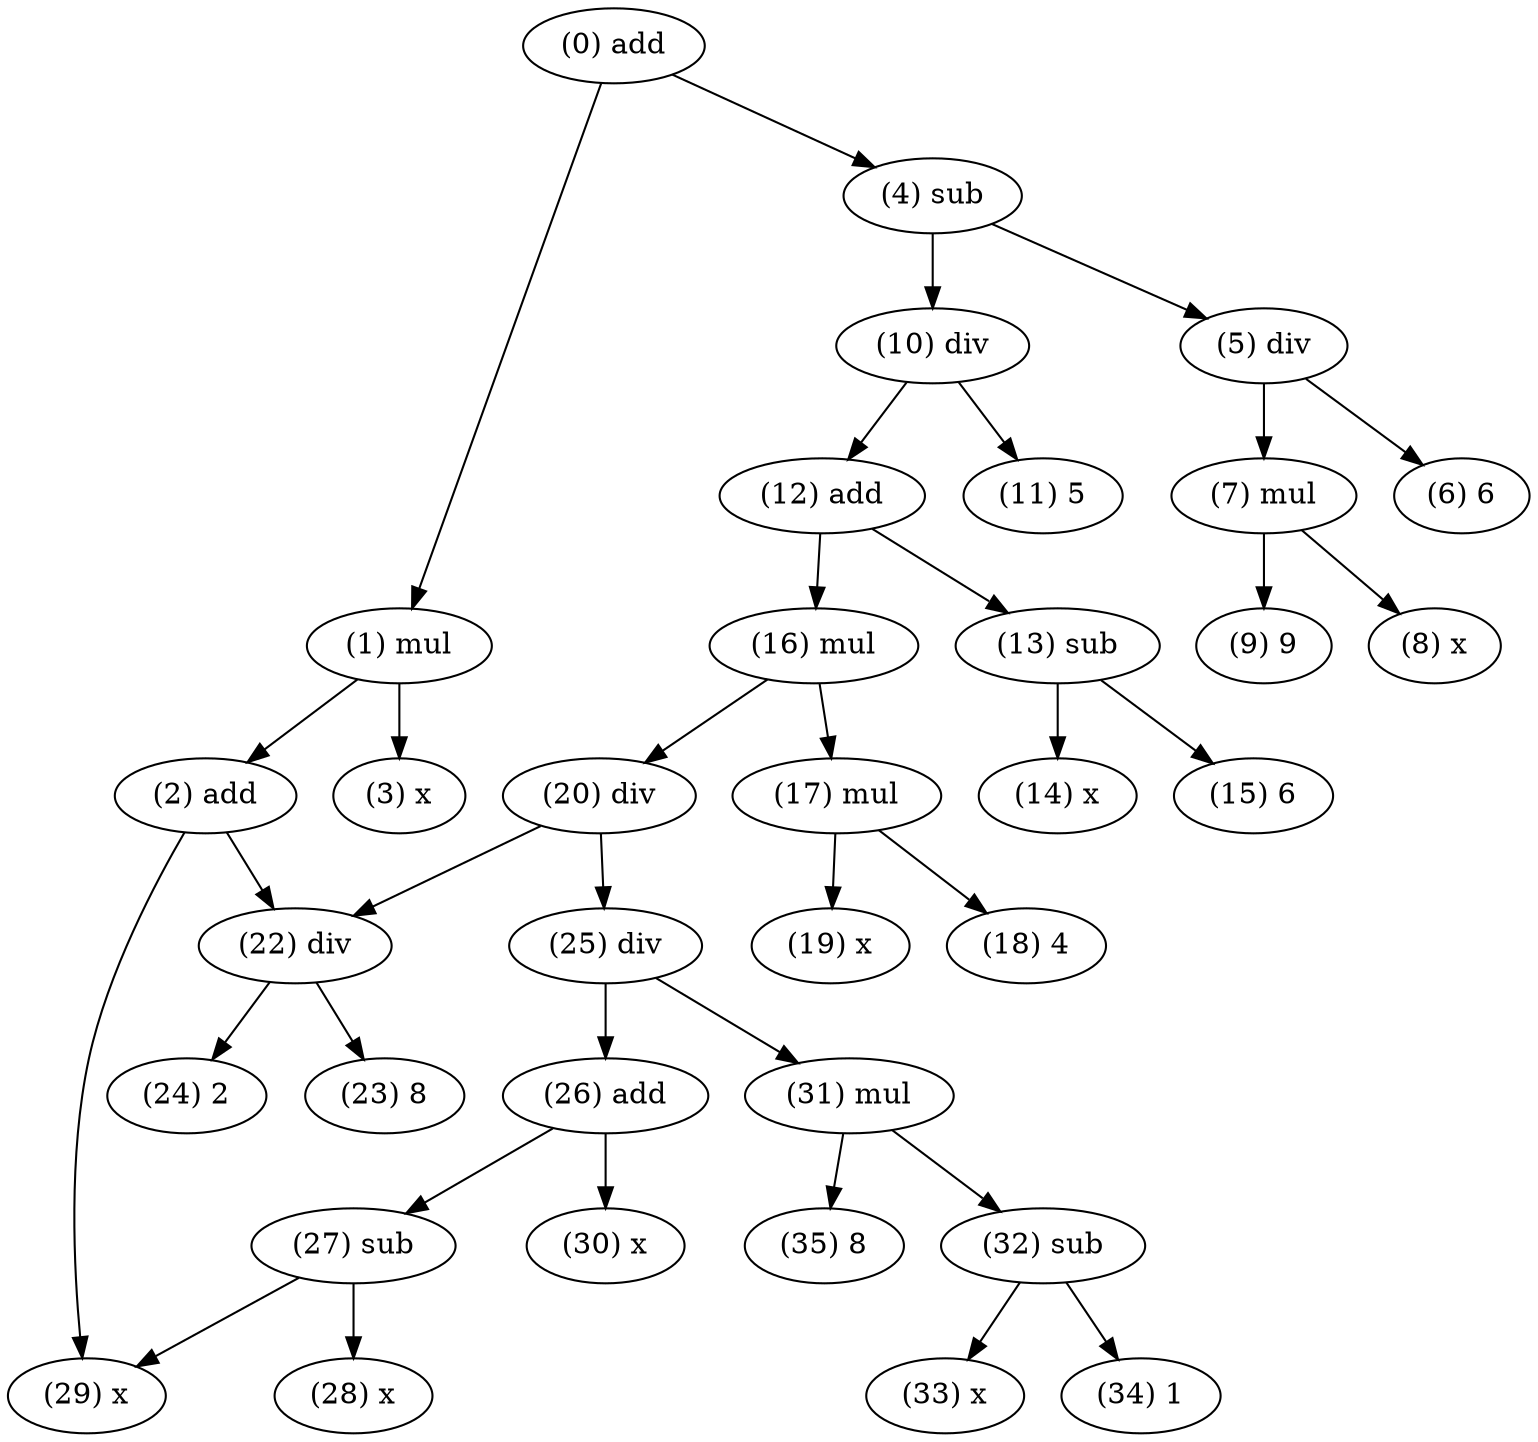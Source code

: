 digraph {
	"(0) add"
	"(0) add" -> "(1) mul"
	"(0) add" -> "(4) sub"
	"(1) mul"
	"(1) mul" -> "(2) add"
	"(1) mul" -> "(3) x"
	"(3) x"
	"(4) sub"
	"(4) sub" -> "(5) div"
	"(4) sub" -> "(10) div"
	"(5) div"
	"(5) div" -> "(6) 6"
	"(5) div" -> "(7) mul"
	"(6) 6"
	"(7) mul"
	"(7) mul" -> "(8) x"
	"(7) mul" -> "(9) 9"
	"(8) x"
	"(9) 9"
	"(10) div"
	"(10) div" -> "(11) 5"
	"(10) div" -> "(12) add"
	"(11) 5"
	"(12) add"
	"(12) add" -> "(13) sub"
	"(12) add" -> "(16) mul"
	"(13) sub"
	"(13) sub" -> "(14) x"
	"(13) sub" -> "(15) 6"
	"(14) x"
	"(15) 6"
	"(16) mul"
	"(16) mul" -> "(17) mul"
	"(16) mul" -> "(20) div"
	"(17) mul"
	"(17) mul" -> "(18) 4"
	"(17) mul" -> "(19) x"
	"(18) 4"
	"(19) x"
	"(2) add"
	"(2) add" -> "(22) div"
	"(2) add" -> "(29) x"
	"(22) div"
	"(22) div" -> "(23) 8"
	"(22) div" -> "(24) 2"
	"(23) 8"
	"(24) 2"
	"(25) div"
	"(25) div" -> "(26) add"
	"(25) div" -> "(31) mul"
	"(26) add"
	"(26) add" -> "(27) sub"
	"(26) add" -> "(30) x"
	"(27) sub"
	"(27) sub" -> "(28) x"
	"(27) sub" -> "(29) x"
	"(28) x"
	"(29) x"
	"(30) x"
	"(31) mul"
	"(31) mul" -> "(32) sub"
	"(31) mul" -> "(35) 8"
	"(20) div"
	"(20) div" -> "(22) div"
	"(20) div" -> "(25) div"
	"(32) sub"
	"(32) sub" -> "(33) x"
	"(32) sub" -> "(34) 1"
	"(33) x"
	"(34) 1"
	"(35) 8"
}
